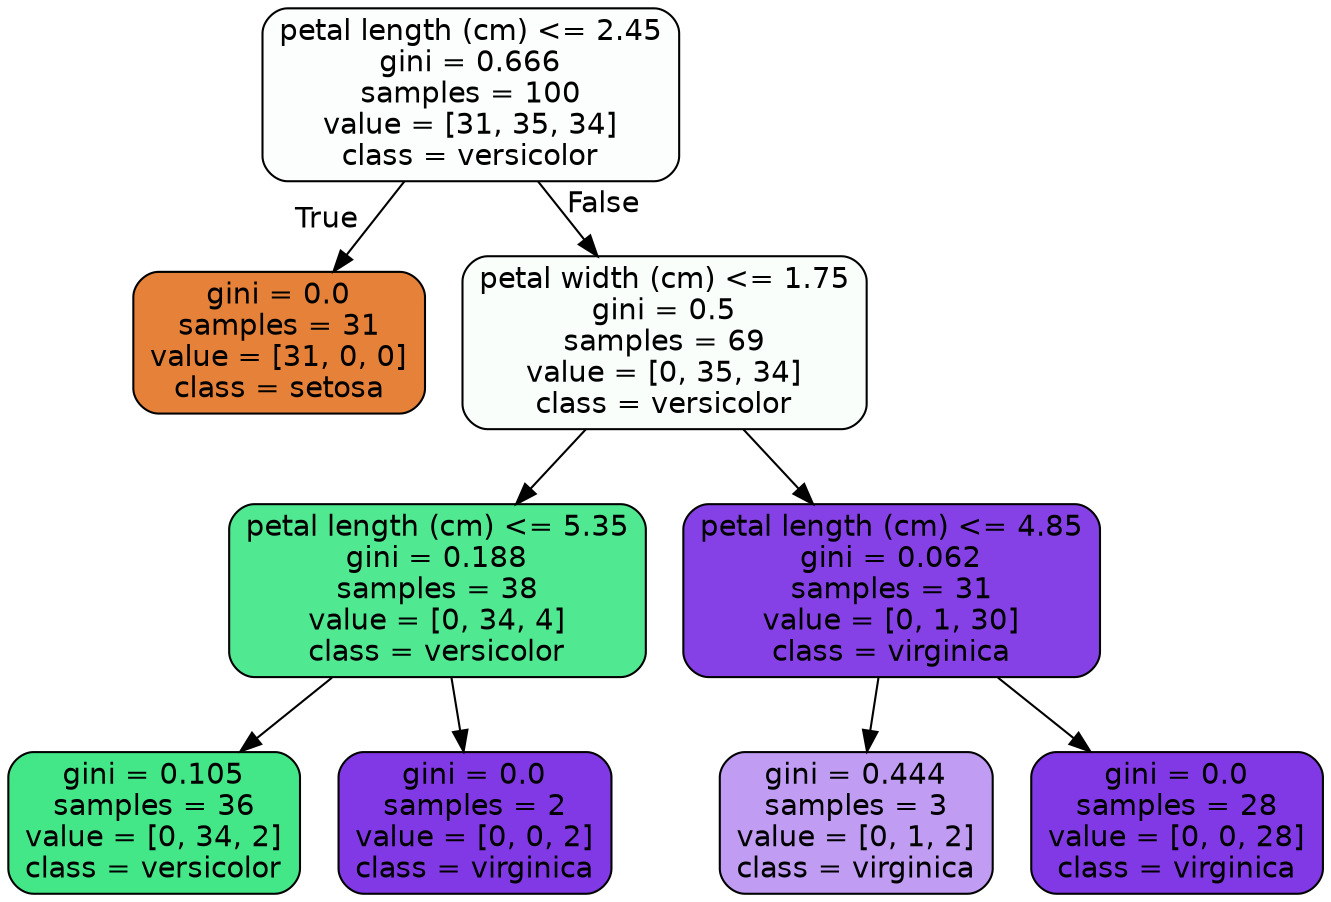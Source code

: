 digraph Tree {
node [shape=box, style="filled, rounded", color="black", fontname=helvetica] ;
edge [fontname=helvetica] ;
0 [label="petal length (cm) <= 2.45\ngini = 0.666\nsamples = 100\nvalue = [31, 35, 34]\nclass = versicolor", fillcolor="#39e58104"] ;
1 [label="gini = 0.0\nsamples = 31\nvalue = [31, 0, 0]\nclass = setosa", fillcolor="#e58139ff"] ;
0 -> 1 [labeldistance=2.5, labelangle=45, headlabel="True"] ;
2 [label="petal width (cm) <= 1.75\ngini = 0.5\nsamples = 69\nvalue = [0, 35, 34]\nclass = versicolor", fillcolor="#39e58107"] ;
0 -> 2 [labeldistance=2.5, labelangle=-45, headlabel="False"] ;
3 [label="petal length (cm) <= 5.35\ngini = 0.188\nsamples = 38\nvalue = [0, 34, 4]\nclass = versicolor", fillcolor="#39e581e1"] ;
2 -> 3 ;
4 [label="gini = 0.105\nsamples = 36\nvalue = [0, 34, 2]\nclass = versicolor", fillcolor="#39e581f0"] ;
3 -> 4 ;
5 [label="gini = 0.0\nsamples = 2\nvalue = [0, 0, 2]\nclass = virginica", fillcolor="#8139e5ff"] ;
3 -> 5 ;
6 [label="petal length (cm) <= 4.85\ngini = 0.062\nsamples = 31\nvalue = [0, 1, 30]\nclass = virginica", fillcolor="#8139e5f6"] ;
2 -> 6 ;
7 [label="gini = 0.444\nsamples = 3\nvalue = [0, 1, 2]\nclass = virginica", fillcolor="#8139e57f"] ;
6 -> 7 ;
8 [label="gini = 0.0\nsamples = 28\nvalue = [0, 0, 28]\nclass = virginica", fillcolor="#8139e5ff"] ;
6 -> 8 ;
}